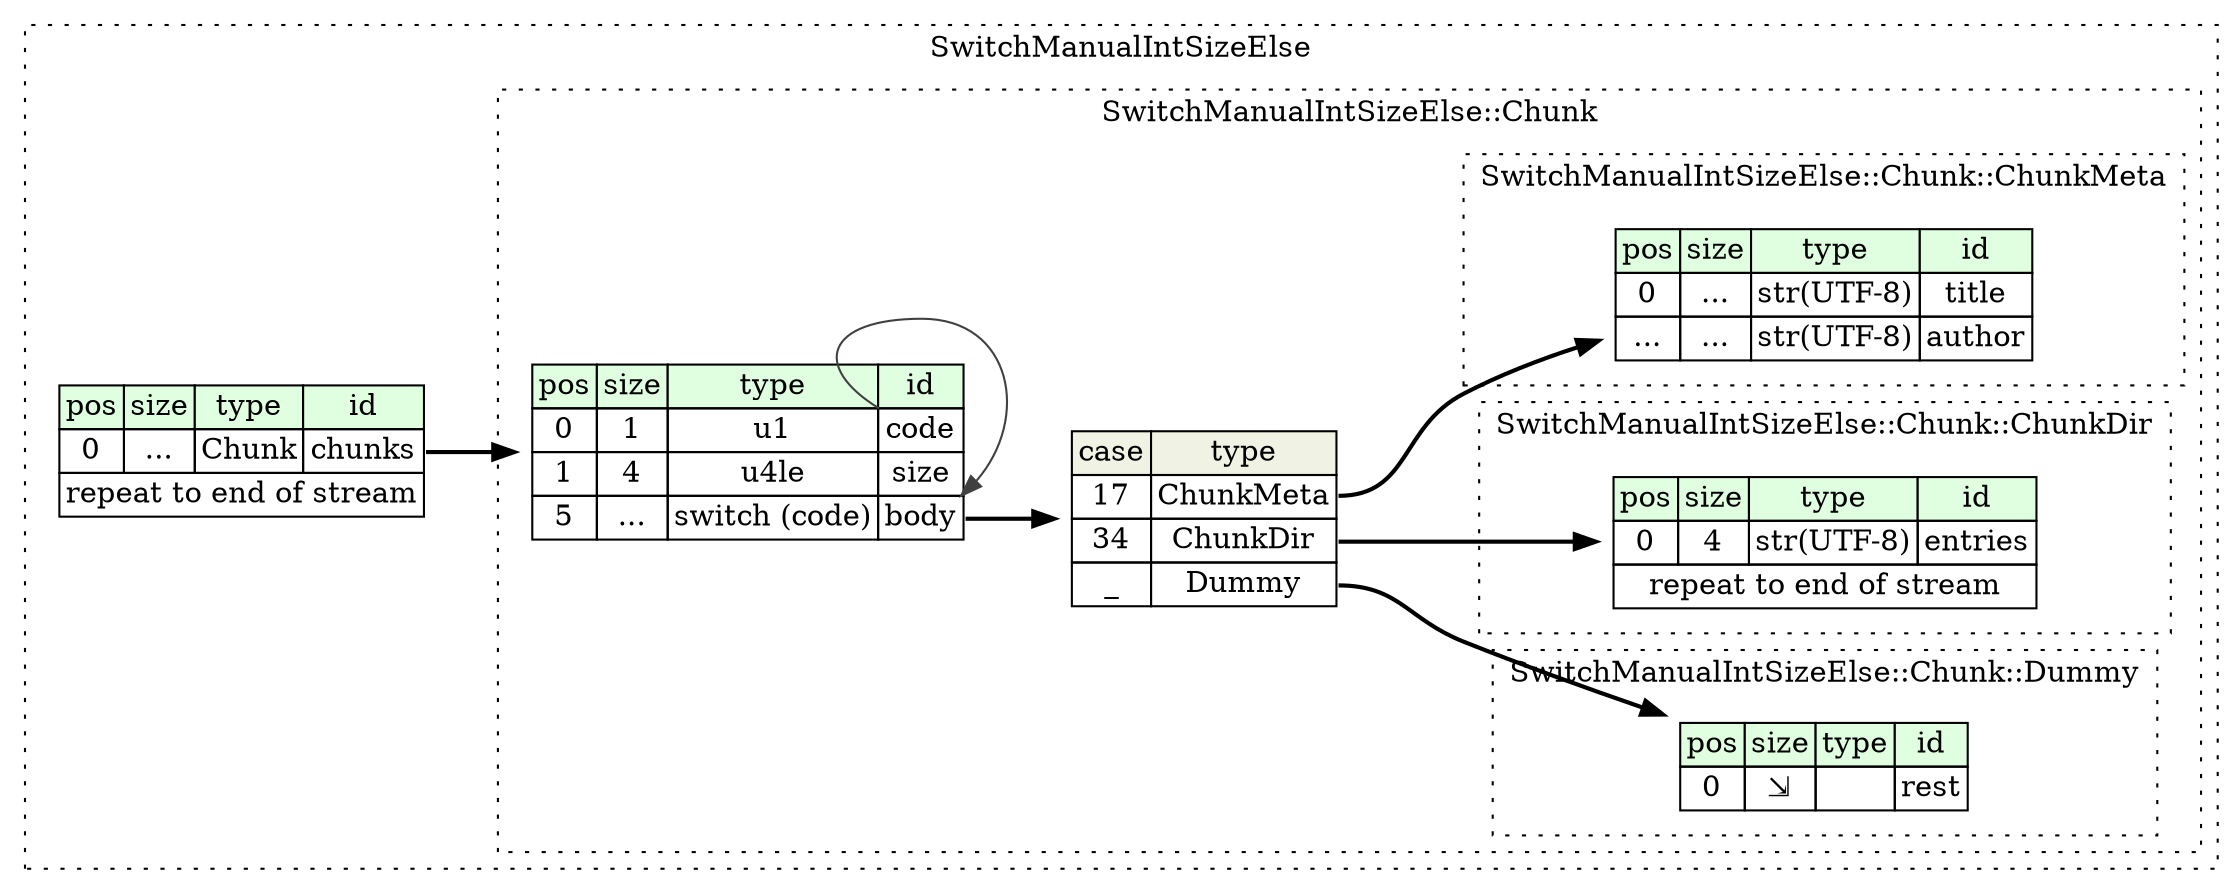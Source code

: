 digraph {
	rankdir=LR;
	node [shape=plaintext];
	subgraph cluster__switch_manual_int_size_else {
		label="SwitchManualIntSizeElse";
		graph[style=dotted];

		switch_manual_int_size_else__seq [label=<<TABLE BORDER="0" CELLBORDER="1" CELLSPACING="0">
			<TR><TD BGCOLOR="#E0FFE0">pos</TD><TD BGCOLOR="#E0FFE0">size</TD><TD BGCOLOR="#E0FFE0">type</TD><TD BGCOLOR="#E0FFE0">id</TD></TR>
			<TR><TD PORT="chunks_pos">0</TD><TD PORT="chunks_size">...</TD><TD>Chunk</TD><TD PORT="chunks_type">chunks</TD></TR>
			<TR><TD COLSPAN="4" PORT="chunks__repeat">repeat to end of stream</TD></TR>
		</TABLE>>];
		subgraph cluster__chunk {
			label="SwitchManualIntSizeElse::Chunk";
			graph[style=dotted];

			chunk__seq [label=<<TABLE BORDER="0" CELLBORDER="1" CELLSPACING="0">
				<TR><TD BGCOLOR="#E0FFE0">pos</TD><TD BGCOLOR="#E0FFE0">size</TD><TD BGCOLOR="#E0FFE0">type</TD><TD BGCOLOR="#E0FFE0">id</TD></TR>
				<TR><TD PORT="code_pos">0</TD><TD PORT="code_size">1</TD><TD>u1</TD><TD PORT="code_type">code</TD></TR>
				<TR><TD PORT="size_pos">1</TD><TD PORT="size_size">4</TD><TD>u4le</TD><TD PORT="size_type">size</TD></TR>
				<TR><TD PORT="body_pos">5</TD><TD PORT="body_size">...</TD><TD>switch (code)</TD><TD PORT="body_type">body</TD></TR>
			</TABLE>>];
chunk__seq_body_switch [label=<<TABLE BORDER="0" CELLBORDER="1" CELLSPACING="0">
	<TR><TD BGCOLOR="#F0F2E4">case</TD><TD BGCOLOR="#F0F2E4">type</TD></TR>
	<TR><TD>17</TD><TD PORT="case0">ChunkMeta</TD></TR>
	<TR><TD>34</TD><TD PORT="case1">ChunkDir</TD></TR>
	<TR><TD>_</TD><TD PORT="case2">Dummy</TD></TR>
</TABLE>>];
			subgraph cluster__chunk_meta {
				label="SwitchManualIntSizeElse::Chunk::ChunkMeta";
				graph[style=dotted];

				chunk_meta__seq [label=<<TABLE BORDER="0" CELLBORDER="1" CELLSPACING="0">
					<TR><TD BGCOLOR="#E0FFE0">pos</TD><TD BGCOLOR="#E0FFE0">size</TD><TD BGCOLOR="#E0FFE0">type</TD><TD BGCOLOR="#E0FFE0">id</TD></TR>
					<TR><TD PORT="title_pos">0</TD><TD PORT="title_size">...</TD><TD>str(UTF-8)</TD><TD PORT="title_type">title</TD></TR>
					<TR><TD PORT="author_pos">...</TD><TD PORT="author_size">...</TD><TD>str(UTF-8)</TD><TD PORT="author_type">author</TD></TR>
				</TABLE>>];
			}
			subgraph cluster__chunk_dir {
				label="SwitchManualIntSizeElse::Chunk::ChunkDir";
				graph[style=dotted];

				chunk_dir__seq [label=<<TABLE BORDER="0" CELLBORDER="1" CELLSPACING="0">
					<TR><TD BGCOLOR="#E0FFE0">pos</TD><TD BGCOLOR="#E0FFE0">size</TD><TD BGCOLOR="#E0FFE0">type</TD><TD BGCOLOR="#E0FFE0">id</TD></TR>
					<TR><TD PORT="entries_pos">0</TD><TD PORT="entries_size">4</TD><TD>str(UTF-8)</TD><TD PORT="entries_type">entries</TD></TR>
					<TR><TD COLSPAN="4" PORT="entries__repeat">repeat to end of stream</TD></TR>
				</TABLE>>];
			}
			subgraph cluster__dummy {
				label="SwitchManualIntSizeElse::Chunk::Dummy";
				graph[style=dotted];

				dummy__seq [label=<<TABLE BORDER="0" CELLBORDER="1" CELLSPACING="0">
					<TR><TD BGCOLOR="#E0FFE0">pos</TD><TD BGCOLOR="#E0FFE0">size</TD><TD BGCOLOR="#E0FFE0">type</TD><TD BGCOLOR="#E0FFE0">id</TD></TR>
					<TR><TD PORT="rest_pos">0</TD><TD PORT="rest_size">⇲</TD><TD></TD><TD PORT="rest_type">rest</TD></TR>
				</TABLE>>];
			}
		}
	}
	switch_manual_int_size_else__seq:chunks_type -> chunk__seq [style=bold];
	chunk__seq:body_type -> chunk__seq_body_switch [style=bold];
	chunk__seq_body_switch:case0 -> chunk_meta__seq [style=bold];
	chunk__seq_body_switch:case1 -> chunk_dir__seq [style=bold];
	chunk__seq_body_switch:case2 -> dummy__seq [style=bold];
	chunk__seq:code_type -> chunk__seq:body_type [color="#404040"];
}

